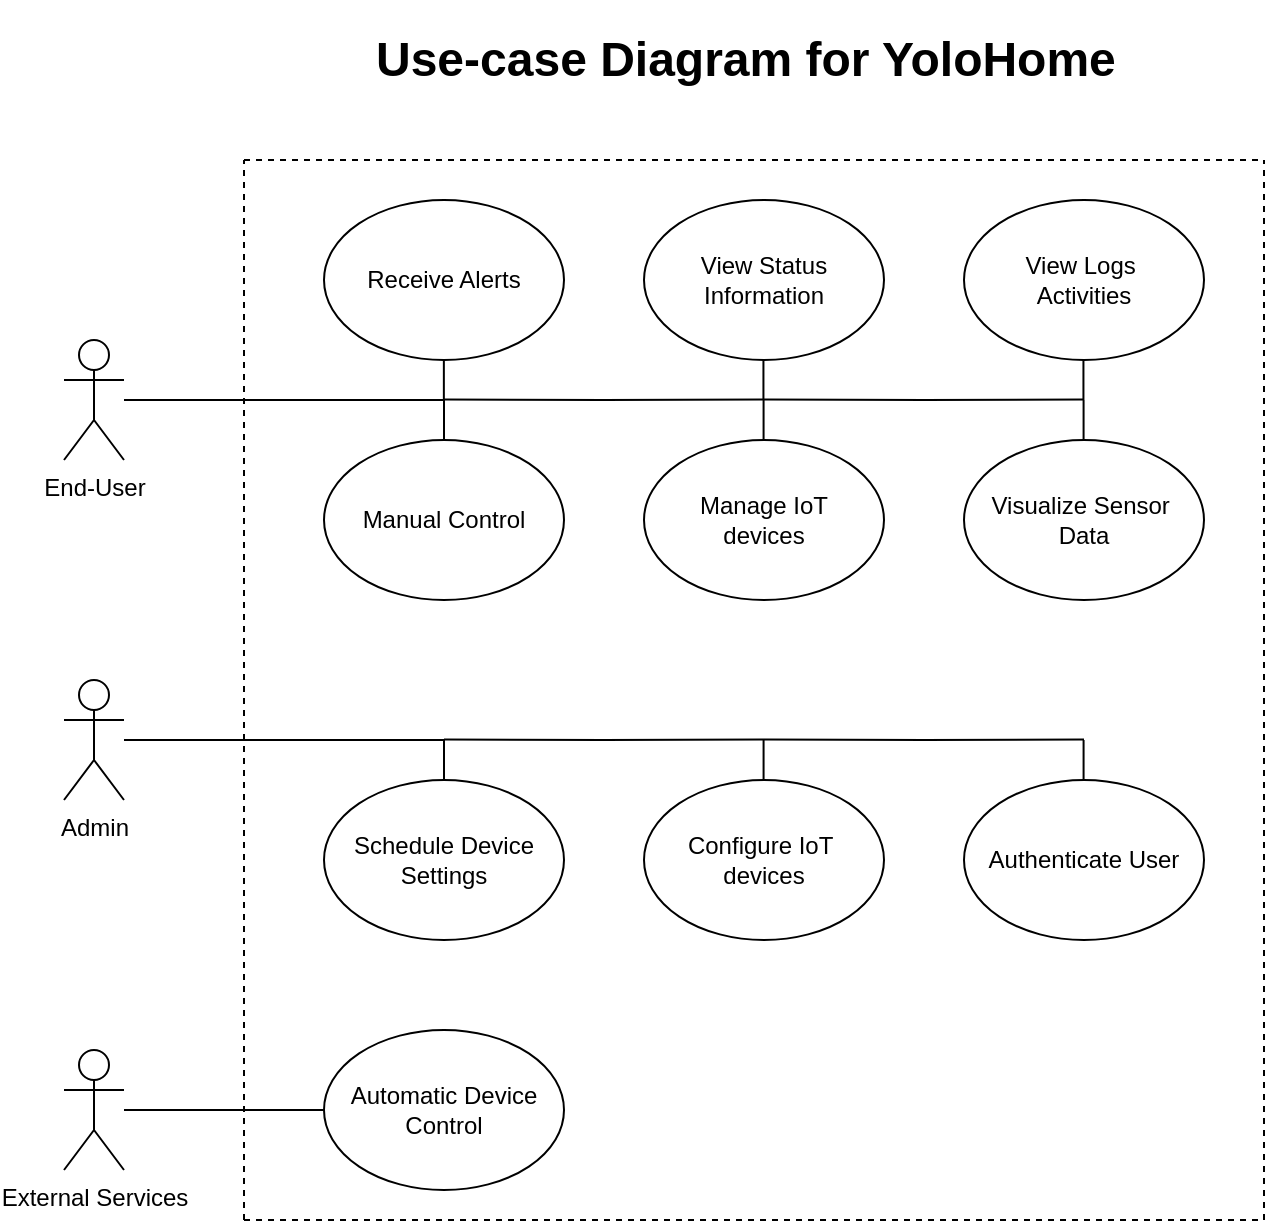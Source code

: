 <mxfile version="24.0.1" type="github">
  <diagram name="Trang-1" id="CSJiYWNDMam5VDgcsUmr">
    <mxGraphModel dx="1247" dy="671" grid="1" gridSize="10" guides="1" tooltips="1" connect="1" arrows="1" fold="1" page="1" pageScale="1" pageWidth="827" pageHeight="1169" math="0" shadow="0">
      <root>
        <mxCell id="0" />
        <mxCell id="1" parent="0" />
        <mxCell id="kGvJBDc9nKfldGlCOWaW-1" value="End-User" style="shape=umlActor;verticalLabelPosition=bottom;verticalAlign=top;html=1;outlineConnect=0;" vertex="1" parent="1">
          <mxGeometry x="70" y="200" width="30" height="60" as="geometry" />
        </mxCell>
        <mxCell id="kGvJBDc9nKfldGlCOWaW-2" value="Admin" style="shape=umlActor;verticalLabelPosition=bottom;verticalAlign=top;html=1;outlineConnect=0;" vertex="1" parent="1">
          <mxGeometry x="70" y="370" width="30" height="60" as="geometry" />
        </mxCell>
        <mxCell id="kGvJBDc9nKfldGlCOWaW-3" value="External Services" style="shape=umlActor;verticalLabelPosition=bottom;verticalAlign=top;html=1;outlineConnect=0;" vertex="1" parent="1">
          <mxGeometry x="70" y="555" width="30" height="60" as="geometry" />
        </mxCell>
        <mxCell id="kGvJBDc9nKfldGlCOWaW-4" value="Configure IoT&amp;nbsp;&lt;div&gt;devices&lt;/div&gt;" style="ellipse;whiteSpace=wrap;html=1;" vertex="1" parent="1">
          <mxGeometry x="360" y="420" width="120" height="80" as="geometry" />
        </mxCell>
        <mxCell id="kGvJBDc9nKfldGlCOWaW-5" value="Manage IoT&lt;div&gt;devices&lt;/div&gt;" style="ellipse;whiteSpace=wrap;html=1;" vertex="1" parent="1">
          <mxGeometry x="360" y="250" width="120" height="80" as="geometry" />
        </mxCell>
        <mxCell id="kGvJBDc9nKfldGlCOWaW-6" value="Receive Alerts" style="ellipse;whiteSpace=wrap;html=1;" vertex="1" parent="1">
          <mxGeometry x="200" y="130" width="120" height="80" as="geometry" />
        </mxCell>
        <mxCell id="kGvJBDc9nKfldGlCOWaW-7" value="Automatic Device Control" style="ellipse;whiteSpace=wrap;html=1;" vertex="1" parent="1">
          <mxGeometry x="200" y="545" width="120" height="80" as="geometry" />
        </mxCell>
        <mxCell id="kGvJBDc9nKfldGlCOWaW-8" value="View Status Information" style="ellipse;whiteSpace=wrap;html=1;" vertex="1" parent="1">
          <mxGeometry x="360" y="130" width="120" height="80" as="geometry" />
        </mxCell>
        <mxCell id="kGvJBDc9nKfldGlCOWaW-9" value="Manual Control" style="ellipse;whiteSpace=wrap;html=1;" vertex="1" parent="1">
          <mxGeometry x="200" y="250" width="120" height="80" as="geometry" />
        </mxCell>
        <mxCell id="kGvJBDc9nKfldGlCOWaW-10" value="Schedule Device Settings" style="ellipse;whiteSpace=wrap;html=1;" vertex="1" parent="1">
          <mxGeometry x="200" y="420" width="120" height="80" as="geometry" />
        </mxCell>
        <mxCell id="kGvJBDc9nKfldGlCOWaW-11" value="Visualize Sensor&amp;nbsp;&lt;div&gt;Data&lt;/div&gt;" style="ellipse;whiteSpace=wrap;html=1;" vertex="1" parent="1">
          <mxGeometry x="520" y="250" width="120" height="80" as="geometry" />
        </mxCell>
        <mxCell id="kGvJBDc9nKfldGlCOWaW-13" value="View Logs&amp;nbsp;&lt;div&gt;Activities&lt;/div&gt;" style="ellipse;whiteSpace=wrap;html=1;" vertex="1" parent="1">
          <mxGeometry x="520" y="130" width="120" height="80" as="geometry" />
        </mxCell>
        <mxCell id="kGvJBDc9nKfldGlCOWaW-14" value="Authenticate User" style="ellipse;whiteSpace=wrap;html=1;" vertex="1" parent="1">
          <mxGeometry x="520" y="420" width="120" height="80" as="geometry" />
        </mxCell>
        <mxCell id="kGvJBDc9nKfldGlCOWaW-19" value="" style="endArrow=none;html=1;rounded=0;" edge="1" parent="1" source="kGvJBDc9nKfldGlCOWaW-2">
          <mxGeometry width="50" height="50" relative="1" as="geometry">
            <mxPoint x="160" y="440" as="sourcePoint" />
            <mxPoint x="260" y="400" as="targetPoint" />
          </mxGeometry>
        </mxCell>
        <mxCell id="kGvJBDc9nKfldGlCOWaW-21" value="" style="endArrow=none;html=1;rounded=0;" edge="1" parent="1">
          <mxGeometry width="50" height="50" relative="1" as="geometry">
            <mxPoint x="260" y="420" as="sourcePoint" />
            <mxPoint x="260" y="400" as="targetPoint" />
          </mxGeometry>
        </mxCell>
        <mxCell id="kGvJBDc9nKfldGlCOWaW-22" value="" style="endArrow=none;html=1;rounded=0;" edge="1" parent="1">
          <mxGeometry width="50" height="50" relative="1" as="geometry">
            <mxPoint x="260" y="399.79" as="sourcePoint" />
            <mxPoint x="420" y="399.79" as="targetPoint" />
            <Array as="points">
              <mxPoint x="340" y="400" />
            </Array>
          </mxGeometry>
        </mxCell>
        <mxCell id="kGvJBDc9nKfldGlCOWaW-24" value="" style="endArrow=none;html=1;rounded=0;" edge="1" parent="1">
          <mxGeometry width="50" height="50" relative="1" as="geometry">
            <mxPoint x="419.79" y="420" as="sourcePoint" />
            <mxPoint x="419.79" y="400" as="targetPoint" />
          </mxGeometry>
        </mxCell>
        <mxCell id="kGvJBDc9nKfldGlCOWaW-25" value="" style="endArrow=none;html=1;rounded=0;" edge="1" parent="1">
          <mxGeometry width="50" height="50" relative="1" as="geometry">
            <mxPoint x="420" y="399.79" as="sourcePoint" />
            <mxPoint x="580" y="399.79" as="targetPoint" />
            <Array as="points">
              <mxPoint x="500" y="400" />
            </Array>
          </mxGeometry>
        </mxCell>
        <mxCell id="kGvJBDc9nKfldGlCOWaW-26" value="" style="endArrow=none;html=1;rounded=0;" edge="1" parent="1">
          <mxGeometry width="50" height="50" relative="1" as="geometry">
            <mxPoint x="579.79" y="420" as="sourcePoint" />
            <mxPoint x="579.79" y="400" as="targetPoint" />
          </mxGeometry>
        </mxCell>
        <mxCell id="kGvJBDc9nKfldGlCOWaW-27" value="" style="endArrow=none;html=1;rounded=0;entryX=0;entryY=0.5;entryDx=0;entryDy=0;" edge="1" parent="1" target="kGvJBDc9nKfldGlCOWaW-7">
          <mxGeometry width="50" height="50" relative="1" as="geometry">
            <mxPoint x="100" y="585" as="sourcePoint" />
            <mxPoint x="150" y="535" as="targetPoint" />
          </mxGeometry>
        </mxCell>
        <mxCell id="kGvJBDc9nKfldGlCOWaW-28" value="" style="endArrow=none;html=1;rounded=0;" edge="1" parent="1">
          <mxGeometry width="50" height="50" relative="1" as="geometry">
            <mxPoint x="100" y="230" as="sourcePoint" />
            <mxPoint x="260" y="230" as="targetPoint" />
          </mxGeometry>
        </mxCell>
        <mxCell id="kGvJBDc9nKfldGlCOWaW-29" value="" style="endArrow=none;html=1;rounded=0;" edge="1" parent="1">
          <mxGeometry width="50" height="50" relative="1" as="geometry">
            <mxPoint x="260" y="250" as="sourcePoint" />
            <mxPoint x="260" y="230" as="targetPoint" />
          </mxGeometry>
        </mxCell>
        <mxCell id="kGvJBDc9nKfldGlCOWaW-30" value="" style="endArrow=none;html=1;rounded=0;" edge="1" parent="1">
          <mxGeometry width="50" height="50" relative="1" as="geometry">
            <mxPoint x="260" y="229.79" as="sourcePoint" />
            <mxPoint x="420" y="229.79" as="targetPoint" />
            <Array as="points">
              <mxPoint x="340" y="230" />
            </Array>
          </mxGeometry>
        </mxCell>
        <mxCell id="kGvJBDc9nKfldGlCOWaW-31" value="" style="endArrow=none;html=1;rounded=0;" edge="1" parent="1">
          <mxGeometry width="50" height="50" relative="1" as="geometry">
            <mxPoint x="419.79" y="250" as="sourcePoint" />
            <mxPoint x="419.79" y="230" as="targetPoint" />
          </mxGeometry>
        </mxCell>
        <mxCell id="kGvJBDc9nKfldGlCOWaW-32" value="" style="endArrow=none;html=1;rounded=0;" edge="1" parent="1">
          <mxGeometry width="50" height="50" relative="1" as="geometry">
            <mxPoint x="420" y="229.79" as="sourcePoint" />
            <mxPoint x="580" y="229.79" as="targetPoint" />
            <Array as="points">
              <mxPoint x="500" y="230" />
            </Array>
          </mxGeometry>
        </mxCell>
        <mxCell id="kGvJBDc9nKfldGlCOWaW-33" value="" style="endArrow=none;html=1;rounded=0;" edge="1" parent="1">
          <mxGeometry width="50" height="50" relative="1" as="geometry">
            <mxPoint x="579.79" y="250" as="sourcePoint" />
            <mxPoint x="579.79" y="230" as="targetPoint" />
          </mxGeometry>
        </mxCell>
        <mxCell id="kGvJBDc9nKfldGlCOWaW-34" value="" style="endArrow=none;html=1;rounded=0;" edge="1" parent="1">
          <mxGeometry width="50" height="50" relative="1" as="geometry">
            <mxPoint x="259.93" y="230" as="sourcePoint" />
            <mxPoint x="259.93" y="210" as="targetPoint" />
          </mxGeometry>
        </mxCell>
        <mxCell id="kGvJBDc9nKfldGlCOWaW-35" value="" style="endArrow=none;html=1;rounded=0;" edge="1" parent="1">
          <mxGeometry width="50" height="50" relative="1" as="geometry">
            <mxPoint x="419.72" y="230" as="sourcePoint" />
            <mxPoint x="419.72" y="210" as="targetPoint" />
          </mxGeometry>
        </mxCell>
        <mxCell id="kGvJBDc9nKfldGlCOWaW-36" value="" style="endArrow=none;html=1;rounded=0;" edge="1" parent="1">
          <mxGeometry width="50" height="50" relative="1" as="geometry">
            <mxPoint x="579.72" y="230" as="sourcePoint" />
            <mxPoint x="579.72" y="210" as="targetPoint" />
          </mxGeometry>
        </mxCell>
        <mxCell id="kGvJBDc9nKfldGlCOWaW-39" value="" style="endArrow=none;dashed=1;html=1;rounded=0;" edge="1" parent="1">
          <mxGeometry width="50" height="50" relative="1" as="geometry">
            <mxPoint x="160" y="640" as="sourcePoint" />
            <mxPoint x="160" y="110" as="targetPoint" />
          </mxGeometry>
        </mxCell>
        <mxCell id="kGvJBDc9nKfldGlCOWaW-40" value="" style="endArrow=none;dashed=1;html=1;rounded=0;" edge="1" parent="1">
          <mxGeometry width="50" height="50" relative="1" as="geometry">
            <mxPoint x="160" y="110" as="sourcePoint" />
            <mxPoint x="670" y="110" as="targetPoint" />
          </mxGeometry>
        </mxCell>
        <mxCell id="kGvJBDc9nKfldGlCOWaW-41" value="" style="endArrow=none;dashed=1;html=1;rounded=0;" edge="1" parent="1">
          <mxGeometry width="50" height="50" relative="1" as="geometry">
            <mxPoint x="670" y="640" as="sourcePoint" />
            <mxPoint x="670" y="110" as="targetPoint" />
          </mxGeometry>
        </mxCell>
        <mxCell id="kGvJBDc9nKfldGlCOWaW-42" value="" style="endArrow=none;dashed=1;html=1;rounded=0;" edge="1" parent="1">
          <mxGeometry width="50" height="50" relative="1" as="geometry">
            <mxPoint x="160" y="640" as="sourcePoint" />
            <mxPoint x="670" y="640" as="targetPoint" />
          </mxGeometry>
        </mxCell>
        <mxCell id="kGvJBDc9nKfldGlCOWaW-43" value="&lt;h1&gt;Use-case Diagram for YoloHome&lt;/h1&gt;" style="text;html=1;spacing=5;spacingTop=-20;whiteSpace=wrap;overflow=hidden;rounded=0;" vertex="1" parent="1">
          <mxGeometry x="221" y="40" width="385" height="40" as="geometry" />
        </mxCell>
      </root>
    </mxGraphModel>
  </diagram>
</mxfile>
